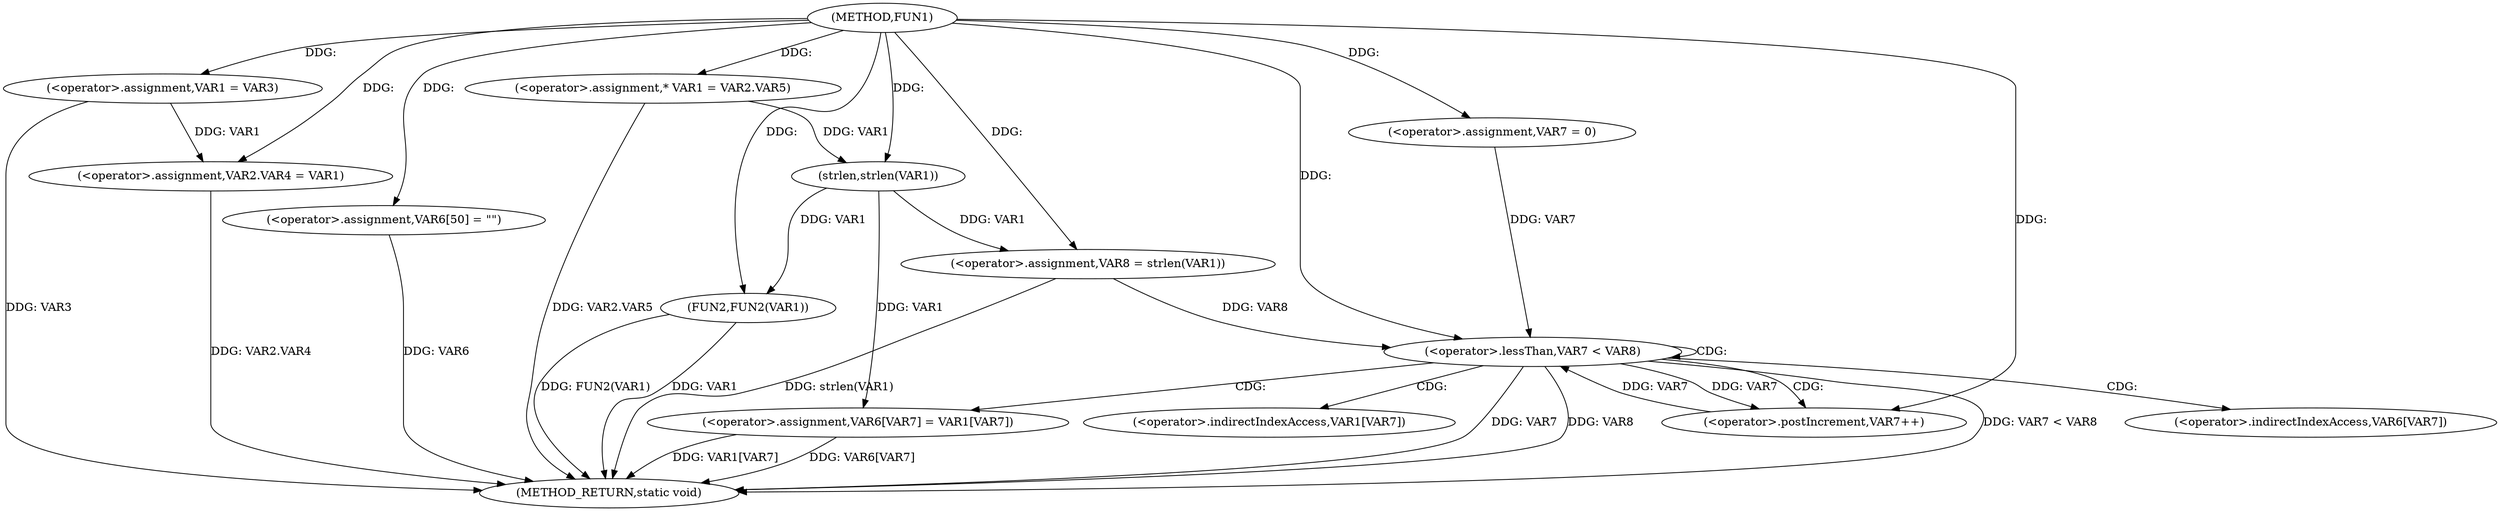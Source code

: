 digraph FUN1 {  
"1000100" [label = "(METHOD,FUN1)" ]
"1000150" [label = "(METHOD_RETURN,static void)" ]
"1000105" [label = "(<operator>.assignment,VAR1 = VAR3)" ]
"1000108" [label = "(<operator>.assignment,VAR2.VAR4 = VAR1)" ]
"1000115" [label = "(<operator>.assignment,* VAR1 = VAR2.VAR5)" ]
"1000122" [label = "(<operator>.assignment,VAR6[50] = \"\")" ]
"1000127" [label = "(<operator>.assignment,VAR8 = strlen(VAR1))" ]
"1000129" [label = "(strlen,strlen(VAR1))" ]
"1000132" [label = "(<operator>.assignment,VAR7 = 0)" ]
"1000135" [label = "(<operator>.lessThan,VAR7 < VAR8)" ]
"1000138" [label = "(<operator>.postIncrement,VAR7++)" ]
"1000141" [label = "(<operator>.assignment,VAR6[VAR7] = VAR1[VAR7])" ]
"1000148" [label = "(FUN2,FUN2(VAR1))" ]
"1000142" [label = "(<operator>.indirectIndexAccess,VAR6[VAR7])" ]
"1000145" [label = "(<operator>.indirectIndexAccess,VAR1[VAR7])" ]
  "1000115" -> "1000150"  [ label = "DDG: VAR2.VAR5"] 
  "1000141" -> "1000150"  [ label = "DDG: VAR6[VAR7]"] 
  "1000105" -> "1000150"  [ label = "DDG: VAR3"] 
  "1000127" -> "1000150"  [ label = "DDG: strlen(VAR1)"] 
  "1000135" -> "1000150"  [ label = "DDG: VAR7 < VAR8"] 
  "1000122" -> "1000150"  [ label = "DDG: VAR6"] 
  "1000148" -> "1000150"  [ label = "DDG: VAR1"] 
  "1000148" -> "1000150"  [ label = "DDG: FUN2(VAR1)"] 
  "1000135" -> "1000150"  [ label = "DDG: VAR7"] 
  "1000141" -> "1000150"  [ label = "DDG: VAR1[VAR7]"] 
  "1000135" -> "1000150"  [ label = "DDG: VAR8"] 
  "1000108" -> "1000150"  [ label = "DDG: VAR2.VAR4"] 
  "1000100" -> "1000105"  [ label = "DDG: "] 
  "1000105" -> "1000108"  [ label = "DDG: VAR1"] 
  "1000100" -> "1000108"  [ label = "DDG: "] 
  "1000100" -> "1000115"  [ label = "DDG: "] 
  "1000100" -> "1000122"  [ label = "DDG: "] 
  "1000129" -> "1000127"  [ label = "DDG: VAR1"] 
  "1000100" -> "1000127"  [ label = "DDG: "] 
  "1000115" -> "1000129"  [ label = "DDG: VAR1"] 
  "1000100" -> "1000129"  [ label = "DDG: "] 
  "1000100" -> "1000132"  [ label = "DDG: "] 
  "1000138" -> "1000135"  [ label = "DDG: VAR7"] 
  "1000132" -> "1000135"  [ label = "DDG: VAR7"] 
  "1000100" -> "1000135"  [ label = "DDG: "] 
  "1000127" -> "1000135"  [ label = "DDG: VAR8"] 
  "1000135" -> "1000138"  [ label = "DDG: VAR7"] 
  "1000100" -> "1000138"  [ label = "DDG: "] 
  "1000129" -> "1000141"  [ label = "DDG: VAR1"] 
  "1000129" -> "1000148"  [ label = "DDG: VAR1"] 
  "1000100" -> "1000148"  [ label = "DDG: "] 
  "1000135" -> "1000142"  [ label = "CDG: "] 
  "1000135" -> "1000141"  [ label = "CDG: "] 
  "1000135" -> "1000145"  [ label = "CDG: "] 
  "1000135" -> "1000135"  [ label = "CDG: "] 
  "1000135" -> "1000138"  [ label = "CDG: "] 
}
